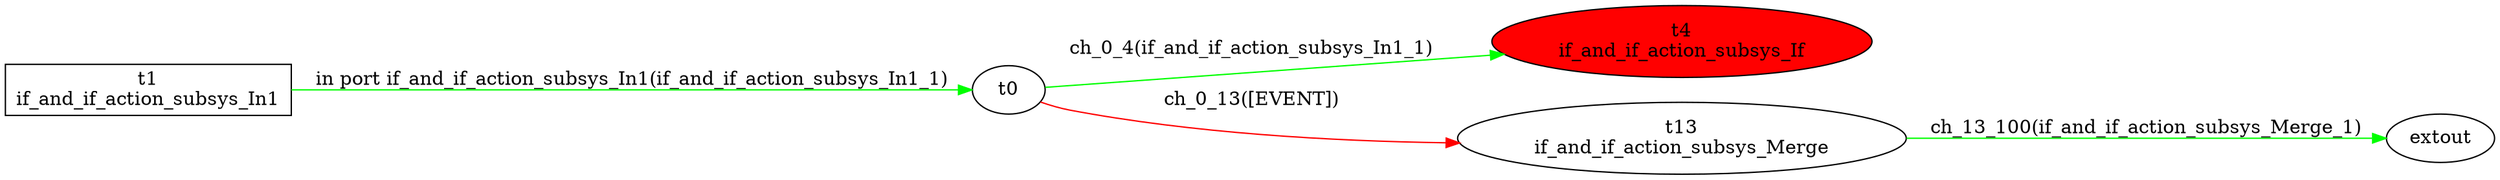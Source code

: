 digraph csp {
	graph [rankdir=LR];
	if_and_if_action_subsys_If	 [fillcolor=red,
		label="t4\nif_and_if_action_subsys_If",
		style=filled];
	t0 -> if_and_if_action_subsys_If	 [color=green,
		label="ch_0_4(if_and_if_action_subsys_In1_1)"];
	if_and_if_action_subsys_Merge	 [label="t13\nif_and_if_action_subsys_Merge"];
	t0 -> if_and_if_action_subsys_Merge	 [color=red,
		label="ch_0_13([EVENT])"];
	extout	 [label=extout];
	if_and_if_action_subsys_In1	 [label="t1\nif_and_if_action_subsys_In1",
		shape=box];
	if_and_if_action_subsys_In1 -> t0	 [color=green,
		label="in port if_and_if_action_subsys_In1(if_and_if_action_subsys_In1_1)"];
	if_and_if_action_subsys_Merge -> extout	 [color=green,
		label="ch_13_100(if_and_if_action_subsys_Merge_1)"];
}
